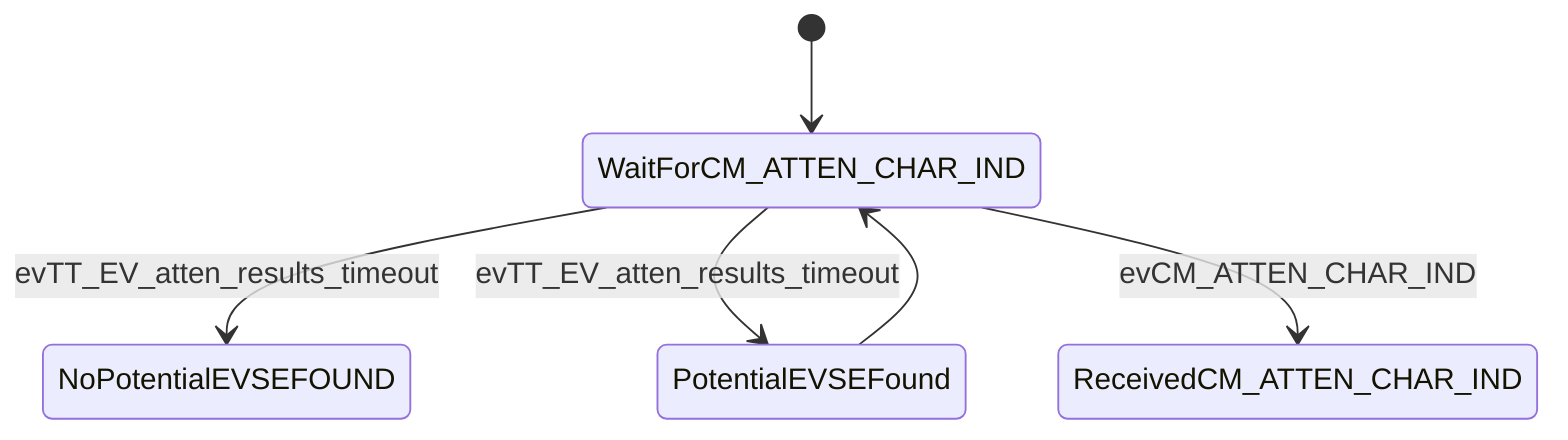 stateDiagram-v2 
[*]-->WaitForCM_ATTEN_CHAR_IND
PotentialEVSEFound-->WaitForCM_ATTEN_CHAR_IND
WaitForCM_ATTEN_CHAR_IND-->NoPotentialEVSEFOUND:evTT_EV_atten_results_timeout
WaitForCM_ATTEN_CHAR_IND-->PotentialEVSEFound:evTT_EV_atten_results_timeout
WaitForCM_ATTEN_CHAR_IND-->ReceivedCM_ATTEN_CHAR_IND:evCM_ATTEN_CHAR_IND
